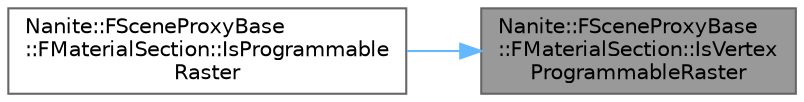 digraph "Nanite::FSceneProxyBase::FMaterialSection::IsVertexProgrammableRaster"
{
 // INTERACTIVE_SVG=YES
 // LATEX_PDF_SIZE
  bgcolor="transparent";
  edge [fontname=Helvetica,fontsize=10,labelfontname=Helvetica,labelfontsize=10];
  node [fontname=Helvetica,fontsize=10,shape=box,height=0.2,width=0.4];
  rankdir="RL";
  Node1 [id="Node000001",label="Nanite::FSceneProxyBase\l::FMaterialSection::IsVertex\lProgrammableRaster",height=0.2,width=0.4,color="gray40", fillcolor="grey60", style="filled", fontcolor="black",tooltip=" "];
  Node1 -> Node2 [id="edge1_Node000001_Node000002",dir="back",color="steelblue1",style="solid",tooltip=" "];
  Node2 [id="Node000002",label="Nanite::FSceneProxyBase\l::FMaterialSection::IsProgrammable\lRaster",height=0.2,width=0.4,color="grey40", fillcolor="white", style="filled",URL="$d0/df5/structNanite_1_1FSceneProxyBase_1_1FMaterialSection.html#a916276ce6eade259fa720477425ff826",tooltip=" "];
}
